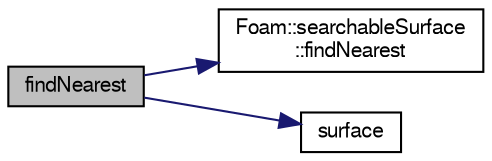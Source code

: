 digraph "findNearest"
{
  bgcolor="transparent";
  edge [fontname="FreeSans",fontsize="10",labelfontname="FreeSans",labelfontsize="10"];
  node [fontname="FreeSans",fontsize="10",shape=record];
  rankdir="LR";
  Node1 [label="findNearest",height=0.2,width=0.4,color="black", fillcolor="grey75", style="filled" fontcolor="black"];
  Node1 -> Node2 [color="midnightblue",fontsize="10",style="solid",fontname="FreeSans"];
  Node2 [label="Foam::searchableSurface\l::findNearest",height=0.2,width=0.4,color="black",URL="$a02196.html#a3f42c3915b774a7541668a069ce52dc6"];
  Node1 -> Node3 [color="midnightblue",fontsize="10",style="solid",fontname="FreeSans"];
  Node3 [label="surface",height=0.2,width=0.4,color="black",URL="$a02204.html#a3cb4ed4350bdff76b1a056891918e3e8"];
}
